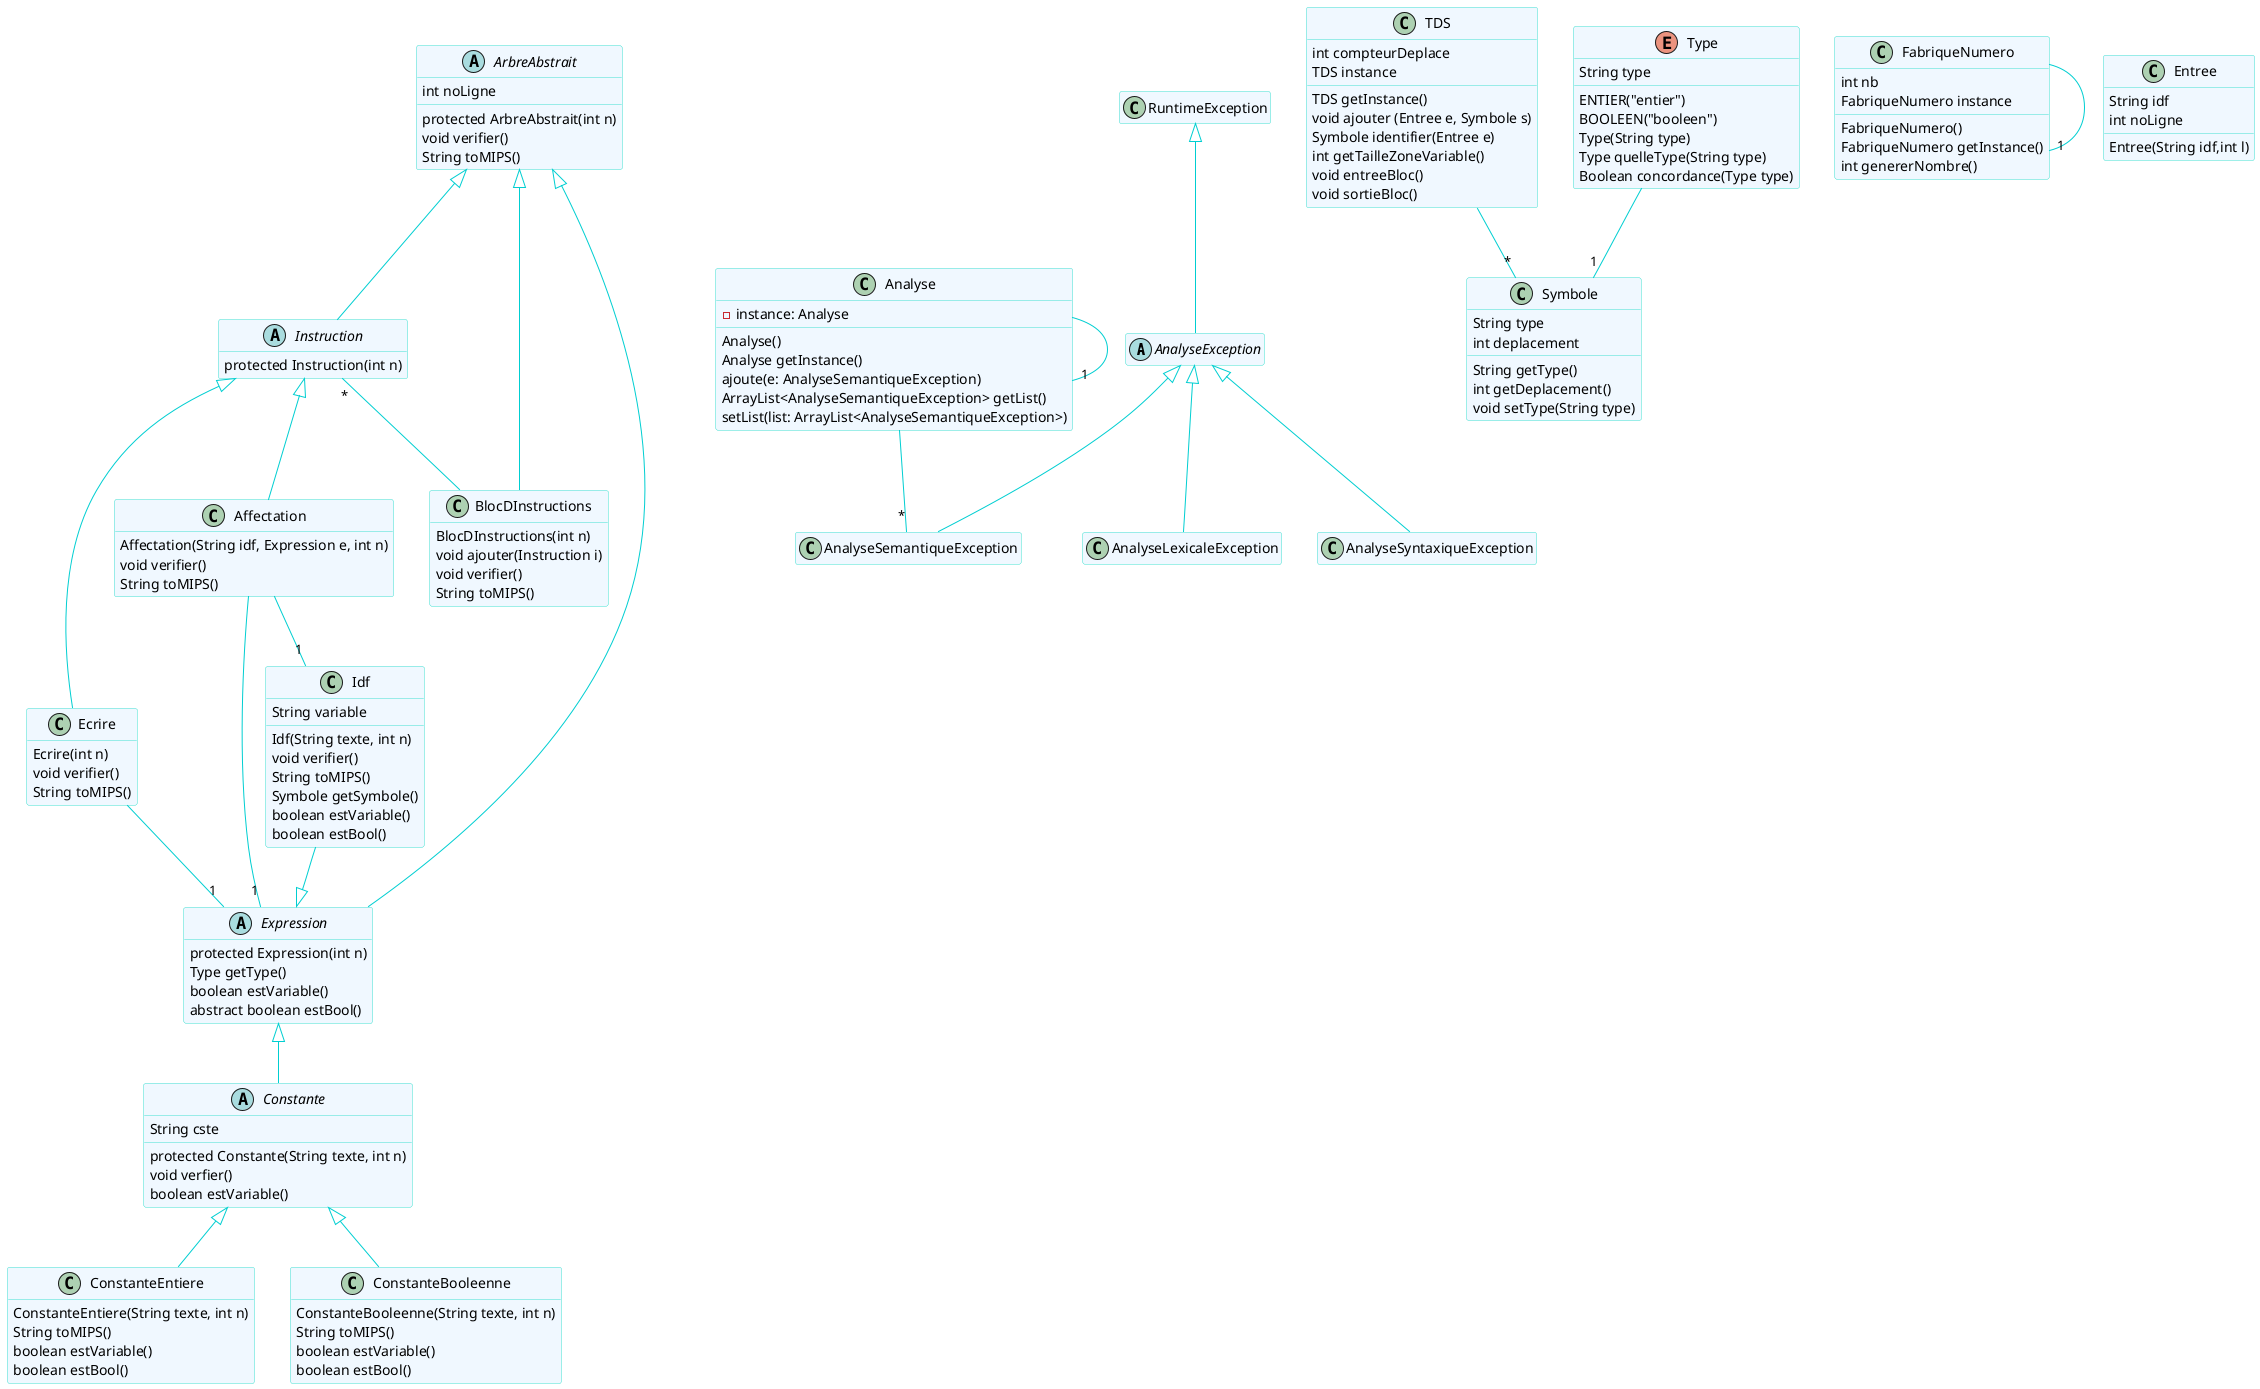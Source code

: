 @startuml
skinparam class {
BackgroundColor AliceBlue
ArrowColor DarkTurquoise
BorderColor Turquoise
}

skinparam stereotypeCBackgroundColor DarkTurquoise
skinparam stereotypeIBackgroundColor Magenta
skinparam stereotypeABackgroundColor Yellow

hide stereotype
hide empty member

abstract class AnalyseException

AnalyseException -up-|> RuntimeException

AnalyseLexicaleException -up-|> AnalyseException
AnalyseSyntaxiqueException -up-|> AnalyseException
AnalyseSemantiqueException -up-|> AnalyseException

class Analyse {
  -instance: Analyse
  Analyse()
  Analyse getInstance()
  ajoute(e: AnalyseSemantiqueException)
  ArrayList<AnalyseSemantiqueException> getList()
  setList(list: ArrayList<AnalyseSemantiqueException>)
}
Analyse --"1" Analyse
Analyse --"*" AnalyseSemantiqueException


abstract class ArbreAbstrait {
   int noLigne
   protected ArbreAbstrait(int n)
   void verifier()
   String toMIPS()
}

class BlocDInstructions {
   BlocDInstructions(int n)
   void ajouter(Instruction i)
   void verifier()
   String toMIPS()
}

BlocDInstructions -up-|> ArbreAbstrait
BlocDInstructions -up- "*" Instruction

abstract class Instruction {
   protected Instruction(int n)
}

Instruction -up-|> ArbreAbstrait
class Ecrire {
   Ecrire(int n)
   void verifier()
   String toMIPS()
}

Ecrire  -up-|> Instruction

abstract class Expression {
   protected Expression(int n)
   Type getType()
   boolean estVariable()
   abstract boolean estBool()
}

Expression  -up-|> ArbreAbstrait
Ecrire - "1" Expression

abstract class Constante {
   String cste
   protected Constante(String texte, int n)
   void verfier()
   boolean estVariable()
}

Constante  -up-|> Expression

class ConstanteEntiere {
   ConstanteEntiere(String texte, int n)
   String toMIPS()
   boolean estVariable()
   boolean estBool()
}

class ConstanteBooleenne {
   ConstanteBooleenne(String texte, int n)
   String toMIPS()
   boolean estVariable()
   boolean estBool()
}

class TDS {
int compteurDeplace
TDS instance
TDS getInstance()
void ajouter (Entree e, Symbole s)
Symbole identifier(Entree e)
int getTailleZoneVariable()
void entreeBloc()
void sortieBloc()
}
class FabriqueNumero {
  int nb
  FabriqueNumero instance
  FabriqueNumero()
  FabriqueNumero getInstance()
  int genererNombre()
}
FabriqueNumero --"1" FabriqueNumero

class Symbole{
String type
int deplacement
String getType()
int getDeplacement()
void setType(String type)
}

TDS --"*" Symbole
Type --"1" Symbole

ConstanteEntiere  -up-|> Constante
ConstanteBooleenne  -up-|> Constante

enum Type{
ENTIER("entier")
BOOLEEN("booleen")
String type
Type(String type)
Type quelleType(String type)
Boolean concordance(Type type)
}

class Entree{
String idf
int noLigne
Entree(String idf,int l)
}

class Affectation {
Affectation(String idf, Expression e, int n)
void verifier()
String toMIPS()
}
Affectation --"1" Idf
Affectation --"1" Expression
Affectation  -up-|> Instruction

class Idf{
String variable
Idf(String texte, int n)
void verifier()
String toMIPS()
Symbole getSymbole()
boolean estVariable()
boolean estBool()
}
Idf --|> Expression
@enduml